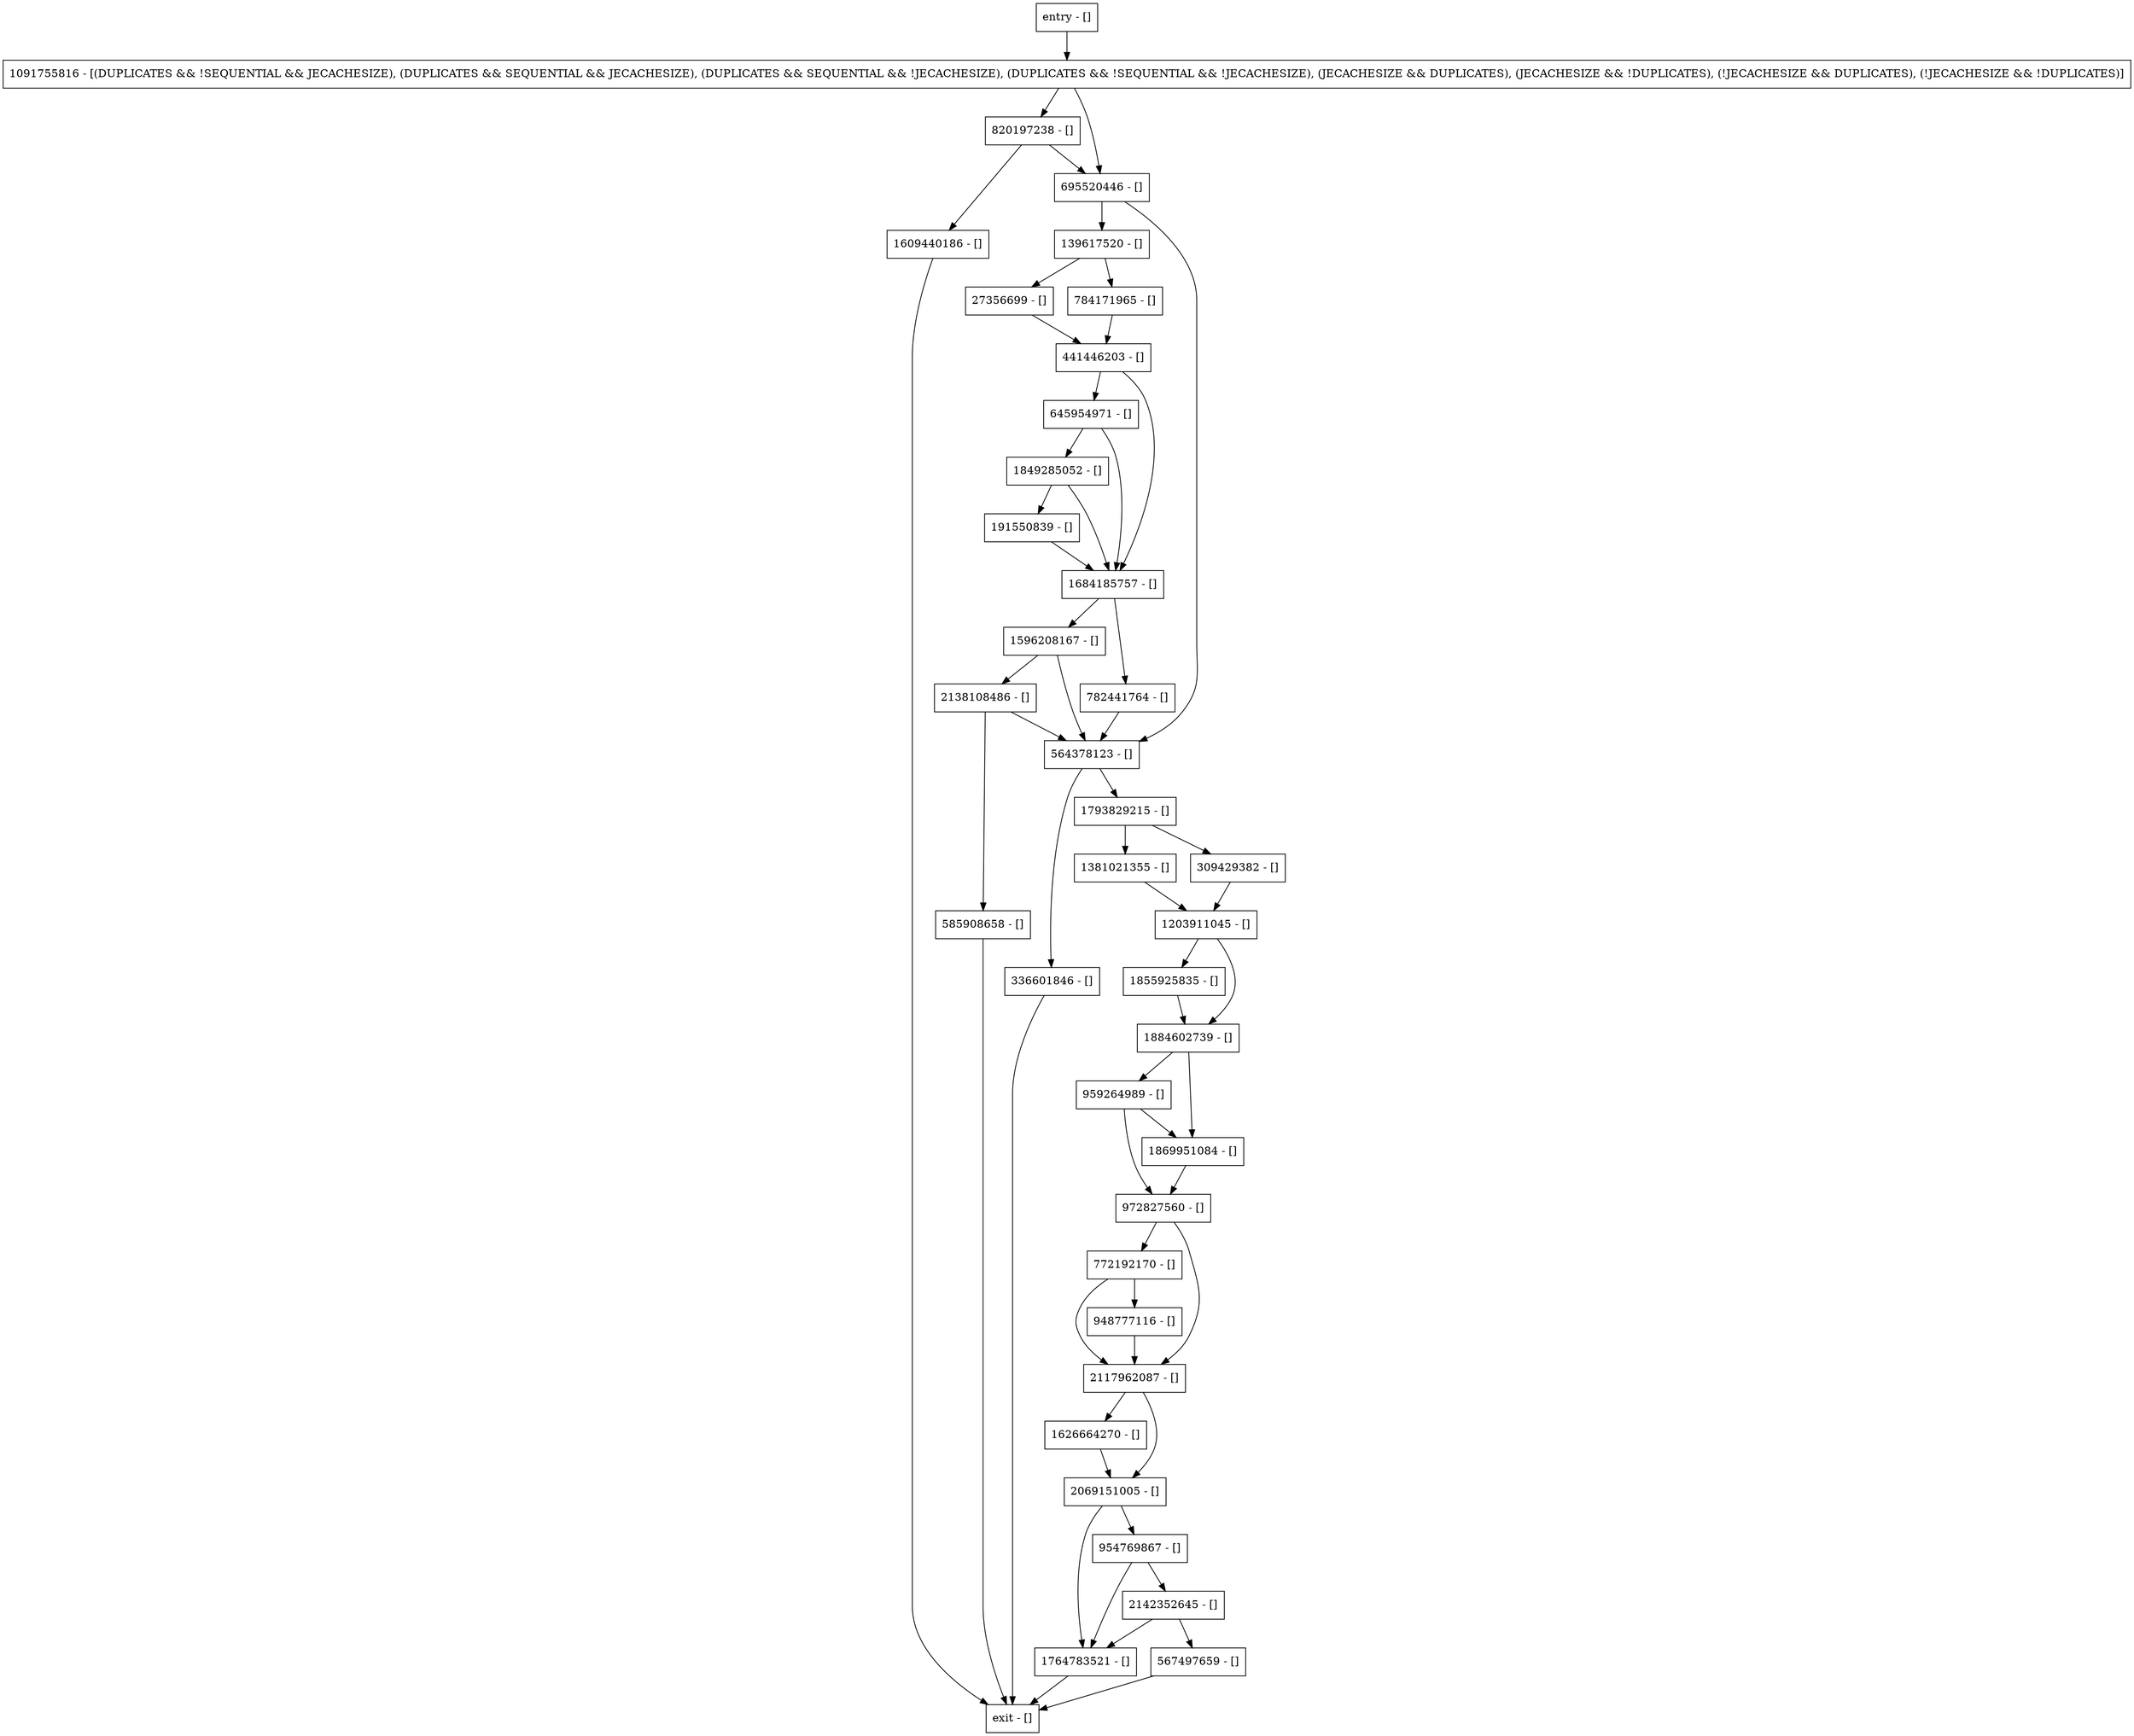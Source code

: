 digraph insertEntry1 {
node [shape=record];
1626664270 [label="1626664270 - []"];
1684185757 [label="1684185757 - []"];
1609440186 [label="1609440186 - []"];
139617520 [label="139617520 - []"];
564378123 [label="564378123 - []"];
1596208167 [label="1596208167 - []"];
2069151005 [label="2069151005 - []"];
782441764 [label="782441764 - []"];
1855925835 [label="1855925835 - []"];
2142352645 [label="2142352645 - []"];
1203911045 [label="1203911045 - []"];
948777116 [label="948777116 - []"];
336601846 [label="336601846 - []"];
441446203 [label="441446203 - []"];
972827560 [label="972827560 - []"];
1793829215 [label="1793829215 - []"];
954769867 [label="954769867 - []"];
1381021355 [label="1381021355 - []"];
567497659 [label="567497659 - []"];
820197238 [label="820197238 - []"];
1884602739 [label="1884602739 - []"];
959264989 [label="959264989 - []"];
191550839 [label="191550839 - []"];
2117962087 [label="2117962087 - []"];
1091755816 [label="1091755816 - [(DUPLICATES && !SEQUENTIAL && JECACHESIZE), (DUPLICATES && SEQUENTIAL && JECACHESIZE), (DUPLICATES && SEQUENTIAL && !JECACHESIZE), (DUPLICATES && !SEQUENTIAL && !JECACHESIZE), (JECACHESIZE && DUPLICATES), (JECACHESIZE && !DUPLICATES), (!JECACHESIZE && DUPLICATES), (!JECACHESIZE && !DUPLICATES)]"];
1764783521 [label="1764783521 - []"];
645954971 [label="645954971 - []"];
1849285052 [label="1849285052 - []"];
1869951084 [label="1869951084 - []"];
entry [label="entry - []"];
exit [label="exit - []"];
695520446 [label="695520446 - []"];
585908658 [label="585908658 - []"];
784171965 [label="784171965 - []"];
772192170 [label="772192170 - []"];
309429382 [label="309429382 - []"];
27356699 [label="27356699 - []"];
2138108486 [label="2138108486 - []"];
entry;
exit;
1626664270 -> 2069151005;
1684185757 -> 1596208167;
1684185757 -> 782441764;
1609440186 -> exit;
139617520 -> 784171965;
139617520 -> 27356699;
564378123 -> 336601846;
564378123 -> 1793829215;
1596208167 -> 564378123;
1596208167 -> 2138108486;
2069151005 -> 954769867;
2069151005 -> 1764783521;
782441764 -> 564378123;
1855925835 -> 1884602739;
2142352645 -> 567497659;
2142352645 -> 1764783521;
1203911045 -> 1884602739;
1203911045 -> 1855925835;
948777116 -> 2117962087;
336601846 -> exit;
441446203 -> 1684185757;
441446203 -> 645954971;
972827560 -> 772192170;
972827560 -> 2117962087;
1793829215 -> 309429382;
1793829215 -> 1381021355;
954769867 -> 2142352645;
954769867 -> 1764783521;
1381021355 -> 1203911045;
567497659 -> exit;
820197238 -> 695520446;
820197238 -> 1609440186;
1884602739 -> 959264989;
1884602739 -> 1869951084;
959264989 -> 972827560;
959264989 -> 1869951084;
191550839 -> 1684185757;
2117962087 -> 1626664270;
2117962087 -> 2069151005;
1091755816 -> 695520446;
1091755816 -> 820197238;
1764783521 -> exit;
645954971 -> 1684185757;
645954971 -> 1849285052;
1849285052 -> 1684185757;
1849285052 -> 191550839;
1869951084 -> 972827560;
entry -> 1091755816;
695520446 -> 139617520;
695520446 -> 564378123;
585908658 -> exit;
784171965 -> 441446203;
772192170 -> 2117962087;
772192170 -> 948777116;
309429382 -> 1203911045;
27356699 -> 441446203;
2138108486 -> 585908658;
2138108486 -> 564378123;
}

